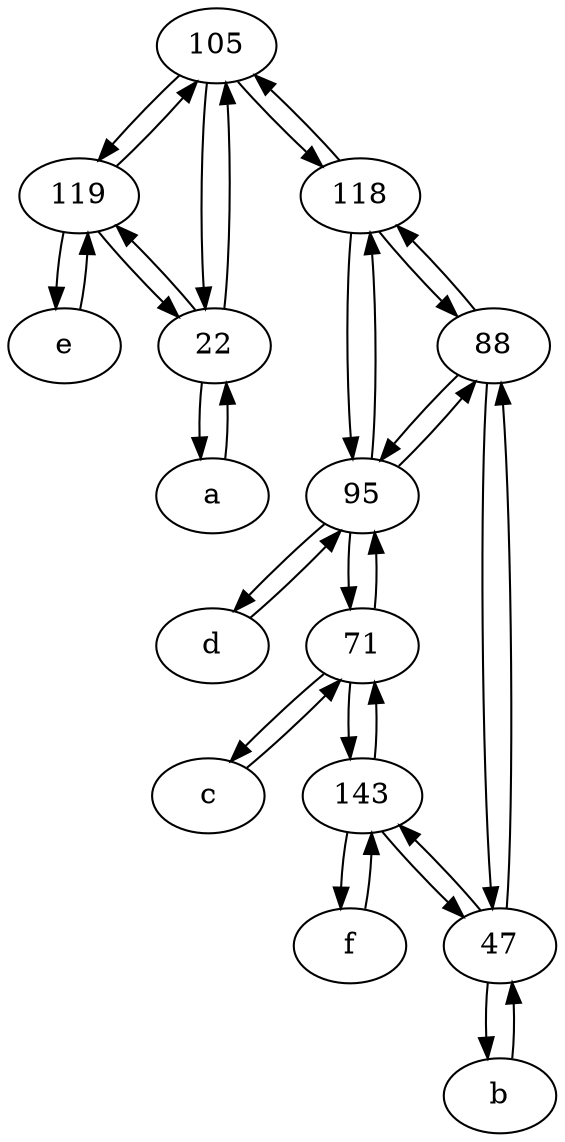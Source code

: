 digraph  {
	105;
	95;
	d [pos="20,30!"];
	c [pos="20,10!"];
	119;
	71;
	47;
	a [pos="40,10!"];
	88;
	118;
	e [pos="30,50!"];
	143;
	f [pos="15,45!"];
	22;
	b [pos="50,20!"];
	105 -> 22;
	d -> 95;
	119 -> e;
	118 -> 95;
	71 -> 143;
	95 -> d;
	22 -> 119;
	95 -> 71;
	143 -> 71;
	88 -> 47;
	95 -> 118;
	22 -> a;
	e -> 119;
	119 -> 105;
	47 -> 88;
	88 -> 95;
	95 -> 88;
	119 -> 22;
	118 -> 105;
	71 -> 95;
	88 -> 118;
	118 -> 88;
	b -> 47;
	47 -> 143;
	105 -> 119;
	f -> 143;
	c -> 71;
	71 -> c;
	143 -> f;
	143 -> 47;
	a -> 22;
	105 -> 118;
	22 -> 105;
	47 -> b;

	}